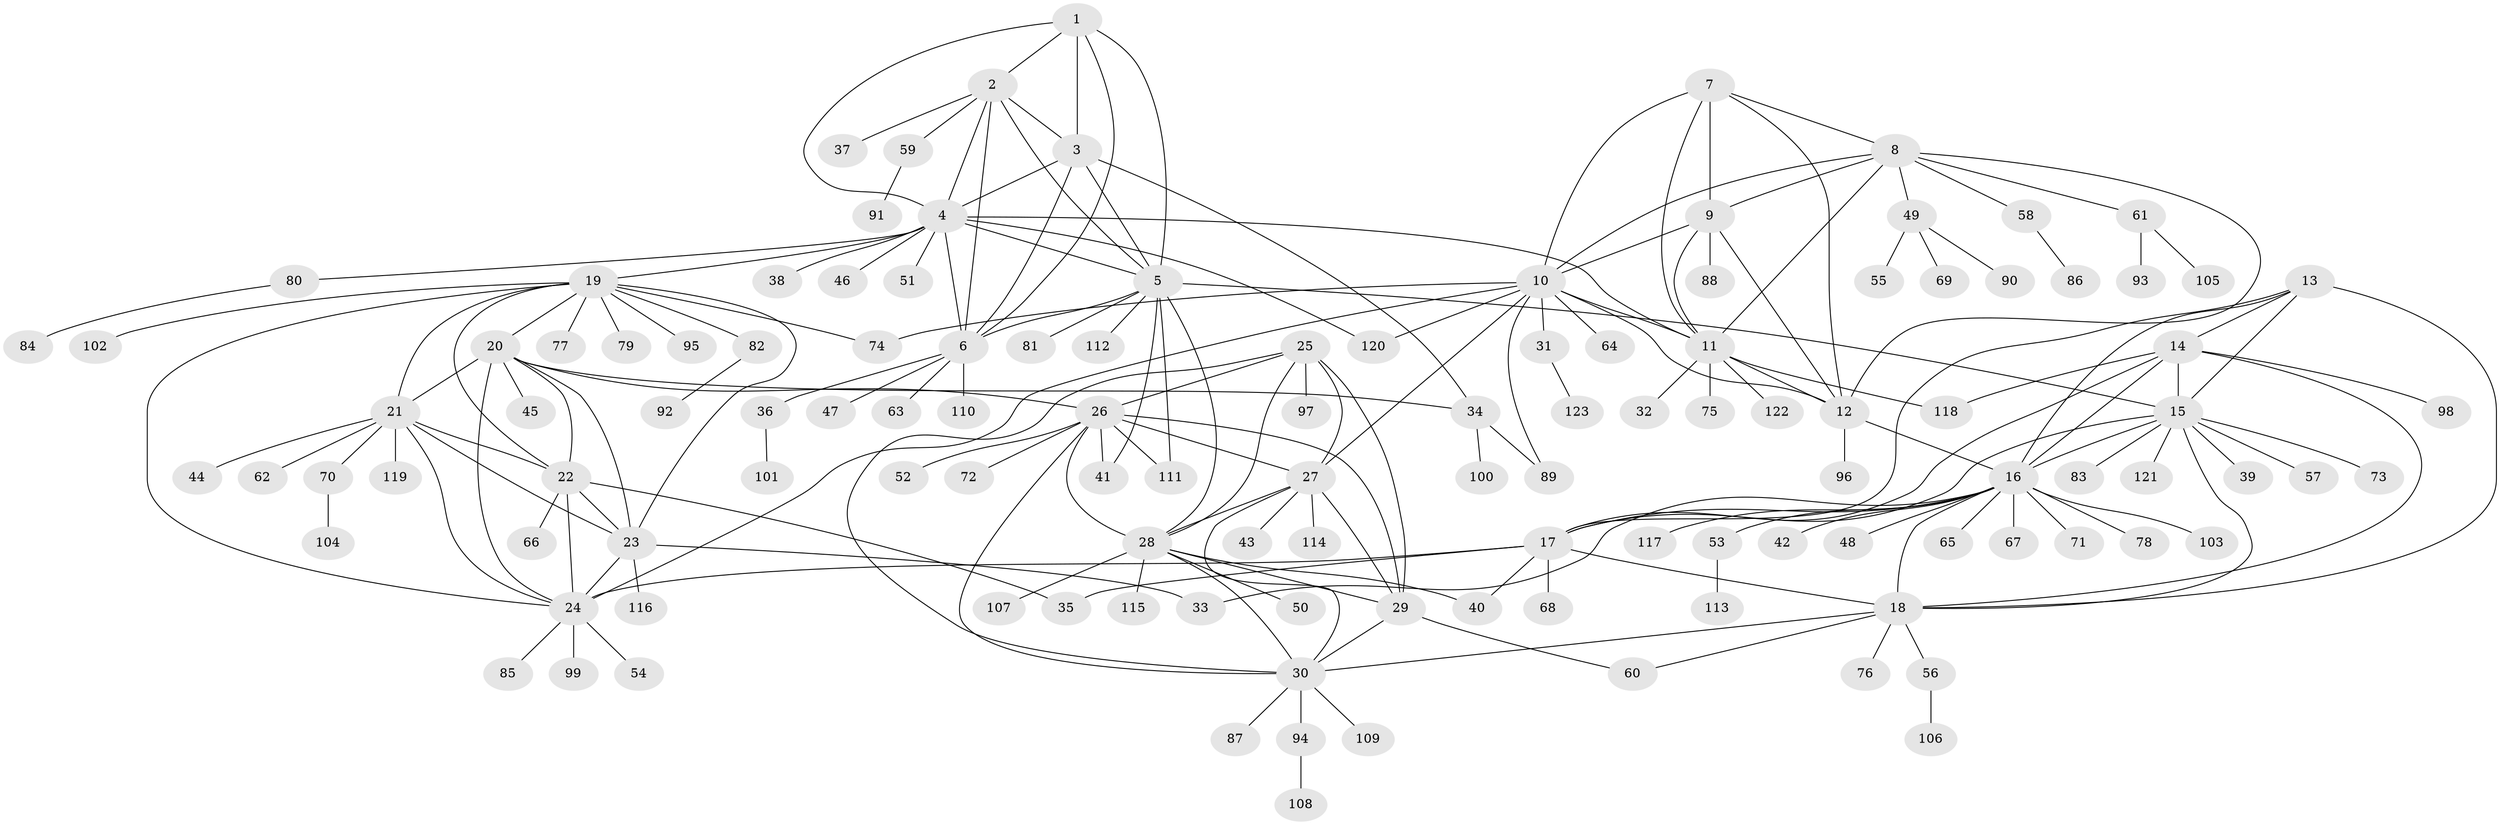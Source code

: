 // Generated by graph-tools (version 1.1) at 2025/50/03/09/25 03:50:38]
// undirected, 123 vertices, 189 edges
graph export_dot {
graph [start="1"]
  node [color=gray90,style=filled];
  1;
  2;
  3;
  4;
  5;
  6;
  7;
  8;
  9;
  10;
  11;
  12;
  13;
  14;
  15;
  16;
  17;
  18;
  19;
  20;
  21;
  22;
  23;
  24;
  25;
  26;
  27;
  28;
  29;
  30;
  31;
  32;
  33;
  34;
  35;
  36;
  37;
  38;
  39;
  40;
  41;
  42;
  43;
  44;
  45;
  46;
  47;
  48;
  49;
  50;
  51;
  52;
  53;
  54;
  55;
  56;
  57;
  58;
  59;
  60;
  61;
  62;
  63;
  64;
  65;
  66;
  67;
  68;
  69;
  70;
  71;
  72;
  73;
  74;
  75;
  76;
  77;
  78;
  79;
  80;
  81;
  82;
  83;
  84;
  85;
  86;
  87;
  88;
  89;
  90;
  91;
  92;
  93;
  94;
  95;
  96;
  97;
  98;
  99;
  100;
  101;
  102;
  103;
  104;
  105;
  106;
  107;
  108;
  109;
  110;
  111;
  112;
  113;
  114;
  115;
  116;
  117;
  118;
  119;
  120;
  121;
  122;
  123;
  1 -- 2;
  1 -- 3;
  1 -- 4;
  1 -- 5;
  1 -- 6;
  2 -- 3;
  2 -- 4;
  2 -- 5;
  2 -- 6;
  2 -- 37;
  2 -- 59;
  3 -- 4;
  3 -- 5;
  3 -- 6;
  3 -- 34;
  4 -- 5;
  4 -- 6;
  4 -- 11;
  4 -- 19;
  4 -- 38;
  4 -- 46;
  4 -- 51;
  4 -- 80;
  4 -- 120;
  5 -- 6;
  5 -- 15;
  5 -- 28;
  5 -- 41;
  5 -- 81;
  5 -- 111;
  5 -- 112;
  6 -- 36;
  6 -- 47;
  6 -- 63;
  6 -- 110;
  7 -- 8;
  7 -- 9;
  7 -- 10;
  7 -- 11;
  7 -- 12;
  8 -- 9;
  8 -- 10;
  8 -- 11;
  8 -- 12;
  8 -- 49;
  8 -- 58;
  8 -- 61;
  9 -- 10;
  9 -- 11;
  9 -- 12;
  9 -- 88;
  10 -- 11;
  10 -- 12;
  10 -- 24;
  10 -- 27;
  10 -- 31;
  10 -- 64;
  10 -- 74;
  10 -- 89;
  10 -- 120;
  11 -- 12;
  11 -- 32;
  11 -- 75;
  11 -- 118;
  11 -- 122;
  12 -- 16;
  12 -- 96;
  13 -- 14;
  13 -- 15;
  13 -- 16;
  13 -- 17;
  13 -- 18;
  14 -- 15;
  14 -- 16;
  14 -- 17;
  14 -- 18;
  14 -- 98;
  14 -- 118;
  15 -- 16;
  15 -- 17;
  15 -- 18;
  15 -- 39;
  15 -- 57;
  15 -- 73;
  15 -- 83;
  15 -- 121;
  16 -- 17;
  16 -- 18;
  16 -- 33;
  16 -- 42;
  16 -- 48;
  16 -- 53;
  16 -- 65;
  16 -- 67;
  16 -- 71;
  16 -- 78;
  16 -- 103;
  16 -- 117;
  17 -- 18;
  17 -- 24;
  17 -- 35;
  17 -- 40;
  17 -- 68;
  18 -- 30;
  18 -- 56;
  18 -- 60;
  18 -- 76;
  19 -- 20;
  19 -- 21;
  19 -- 22;
  19 -- 23;
  19 -- 24;
  19 -- 74;
  19 -- 77;
  19 -- 79;
  19 -- 82;
  19 -- 95;
  19 -- 102;
  20 -- 21;
  20 -- 22;
  20 -- 23;
  20 -- 24;
  20 -- 26;
  20 -- 34;
  20 -- 45;
  21 -- 22;
  21 -- 23;
  21 -- 24;
  21 -- 44;
  21 -- 62;
  21 -- 70;
  21 -- 119;
  22 -- 23;
  22 -- 24;
  22 -- 35;
  22 -- 66;
  23 -- 24;
  23 -- 33;
  23 -- 116;
  24 -- 54;
  24 -- 85;
  24 -- 99;
  25 -- 26;
  25 -- 27;
  25 -- 28;
  25 -- 29;
  25 -- 30;
  25 -- 97;
  26 -- 27;
  26 -- 28;
  26 -- 29;
  26 -- 30;
  26 -- 41;
  26 -- 52;
  26 -- 72;
  26 -- 111;
  27 -- 28;
  27 -- 29;
  27 -- 30;
  27 -- 43;
  27 -- 114;
  28 -- 29;
  28 -- 30;
  28 -- 40;
  28 -- 50;
  28 -- 107;
  28 -- 115;
  29 -- 30;
  29 -- 60;
  30 -- 87;
  30 -- 94;
  30 -- 109;
  31 -- 123;
  34 -- 89;
  34 -- 100;
  36 -- 101;
  49 -- 55;
  49 -- 69;
  49 -- 90;
  53 -- 113;
  56 -- 106;
  58 -- 86;
  59 -- 91;
  61 -- 93;
  61 -- 105;
  70 -- 104;
  80 -- 84;
  82 -- 92;
  94 -- 108;
}
